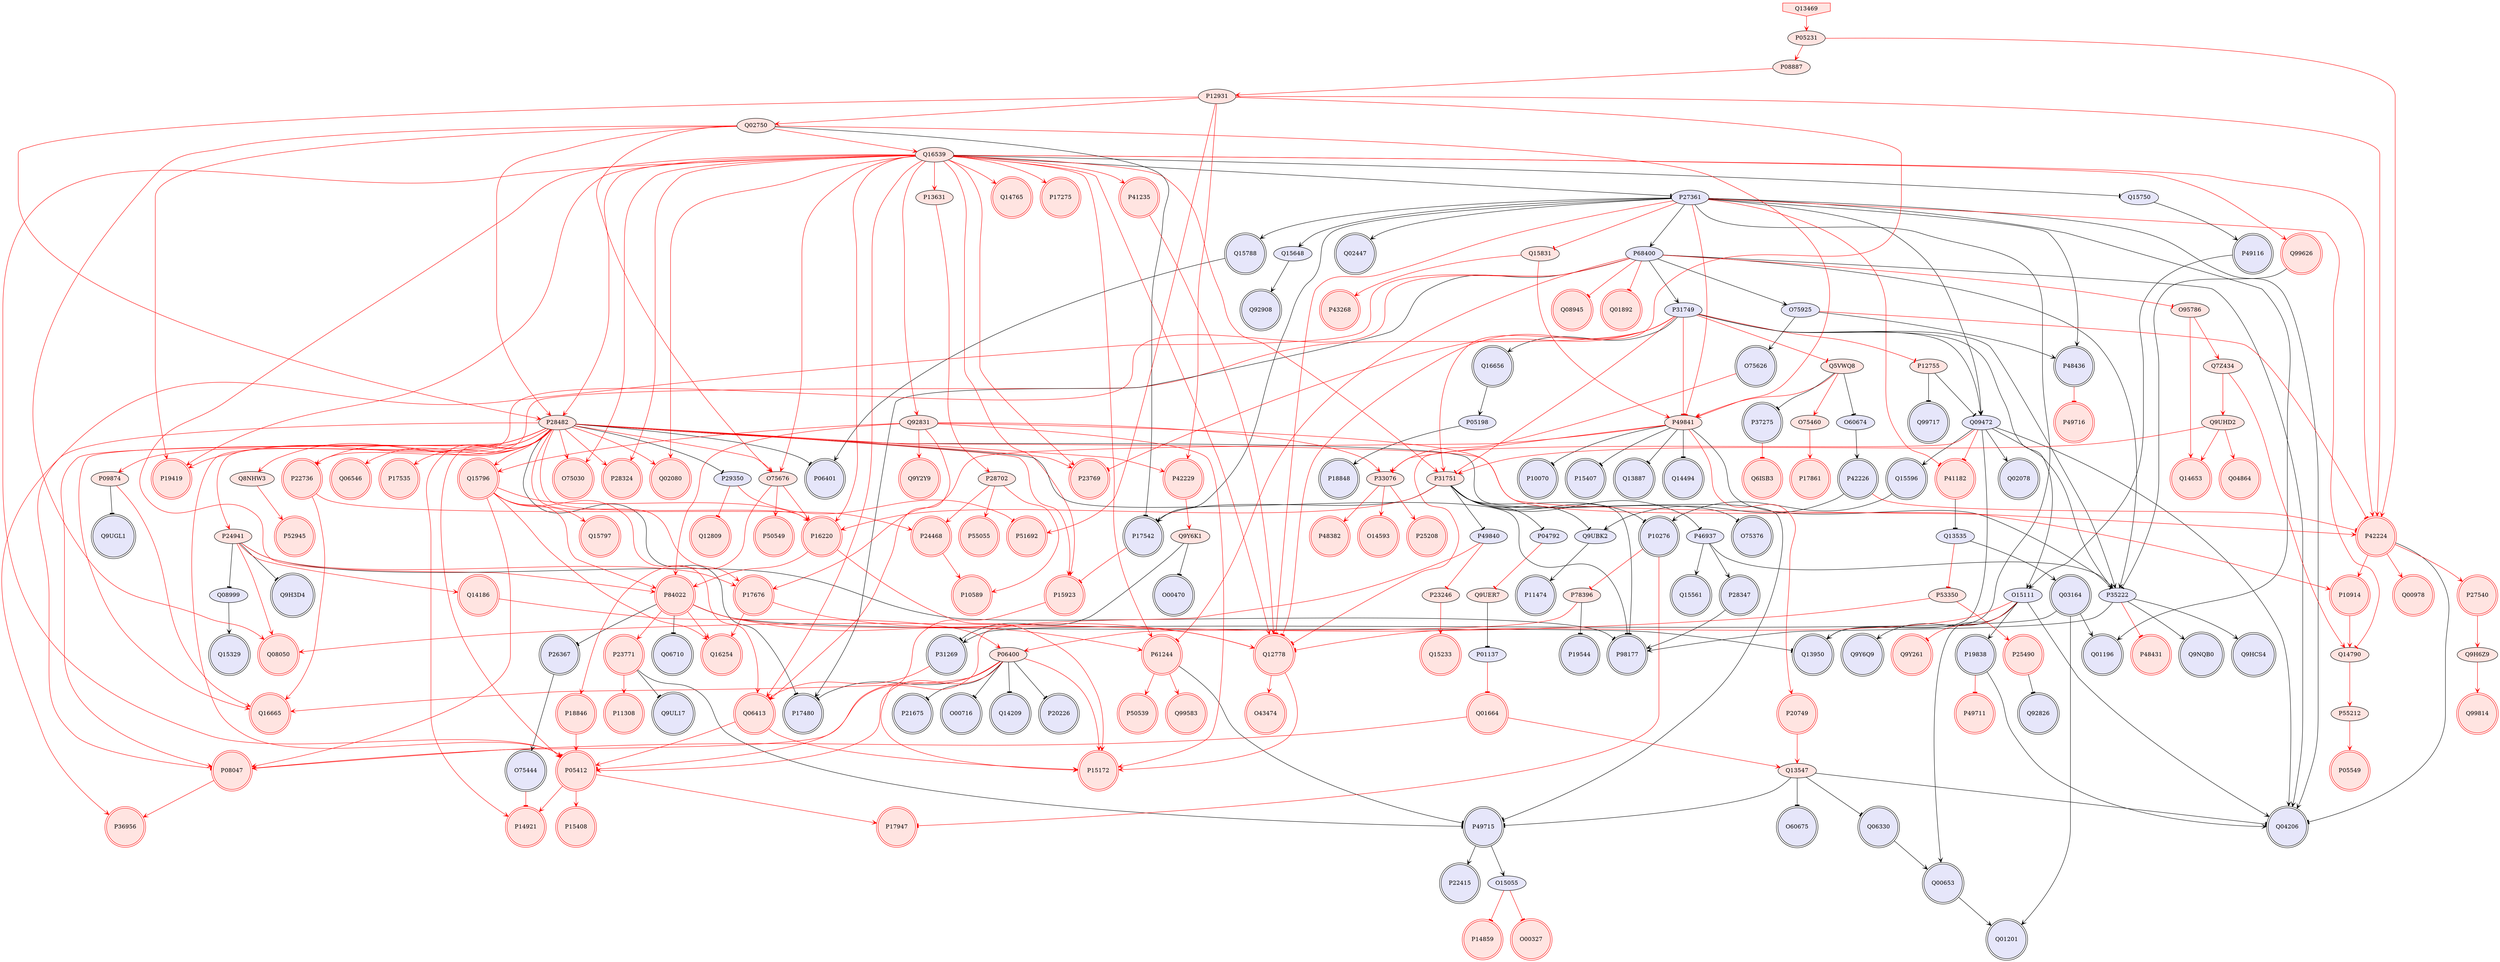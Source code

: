 digraph {

Q09472->Q13950 [penwidth=1, color=black, arrowhead="vee"]
P27361->Q13950 [penwidth=1, color=black, arrowhead="vee"]
P84022->Q13950 [penwidth=1, color=black, arrowhead="tee"]
P31751->P04792 [penwidth=1, color=black, arrowhead="tee"]
O15111->Q00653 [penwidth=1, color=black, arrowhead="vee"]
P49116->O15111 [penwidth=1, color=black, arrowhead="vee"]
O15111->P19838 [penwidth=1, color=black, arrowhead="vee"]
O15111->Q9Y6Q9 [penwidth=1, color=black, arrowhead="vee"]
P31749->O15111 [penwidth=1, color=black, arrowhead="vee"]
O15111->Q04206 [penwidth=1, color=black, arrowhead="vee"]
P12755->Q99717 [penwidth=1, color=black, arrowhead="tee"]
P27361->Q09472 [penwidth=1, color=black, arrowhead="vee"]
Q09472->P35222 [penwidth=1, color=black, arrowhead="vee"]
P31749->Q09472 [penwidth=1, color=black, arrowhead="vee"]
Q09472->Q15596 [penwidth=1, color=black, arrowhead="vee"]
Q09472->Q02078 [penwidth=1, color=black, arrowhead="vee"]
Q09472->Q04206 [penwidth=1, color=black, arrowhead="vee"]
P12755->Q09472 [penwidth=1, color=black, arrowhead="tee"]
P27361->Q15788 [penwidth=1, color=black, arrowhead="vee"]
P27361->P68400 [penwidth=1, color=black, arrowhead="vee"]
P27361->Q04206 [penwidth=1, color=black, arrowhead="vee"]
P27361->Q01196 [penwidth=1, color=black, arrowhead="vee"]
P27361->Q02447 [penwidth=1, color=black, arrowhead="vee"]
Q16539->P27361 [penwidth=1, color=black, arrowhead="tee"]
P27361->P17542 [penwidth=1, color=black, arrowhead="vee"]
P27361->Q15648 [penwidth=1, color=black, arrowhead="vee"]
Q16656->P05198 [penwidth=1, color=black, arrowhead="vee"]
P31749->Q16656 [penwidth=1, color=black, arrowhead="vee"]
P46937->P35222 [penwidth=1, color=black, arrowhead="vee"]
P35222->Q9NQB0 [penwidth=1, color=black, arrowhead="vee"]
P31749->P35222 [penwidth=1, color=black, arrowhead="vee"]
P68400->P35222 [penwidth=1, color=black, arrowhead="vee"]
P49841->P35222 [penwidth=1, color=black, arrowhead="tee"]
P35222->P98177 [penwidth=1, color=black, arrowhead="vee"]
Q99626->P35222 [penwidth=1, color=black, arrowhead="tee"]
P35222->Q9HCS4 [penwidth=1, color=black, arrowhead="vee"]
Q00653->Q01201 [penwidth=1, color=black, arrowhead="vee"]
P31751->P46937 [penwidth=1, color=black, arrowhead="tee"]
P46937->Q15561 [penwidth=1, color=black, arrowhead="vee"]
P46937->P28347 [penwidth=1, color=black, arrowhead="vee"]
Q15750->P49116 [penwidth=1, color=black, arrowhead="vee"]
P23771->P49715 [penwidth=1, color=black, arrowhead="tee"]
P61244->P49715 [penwidth=1, color=black, arrowhead="tee"]
P49715->P22415 [penwidth=1, color=black, arrowhead="vee"]
P28482->P49715 [penwidth=1, color=black, arrowhead="tee"]
P19838->Q04206 [penwidth=1, color=black, arrowhead="vee"]
P06400->O00716 [penwidth=1, color=black, arrowhead="tee"]
P49841->P10070 [penwidth=1, color=black, arrowhead="tee"]
P24941->Q08999 [penwidth=1, color=black, arrowhead="tee"]
Q08999->Q15329 [penwidth=1, color=black, arrowhead="vee"]
P31751->O75376 [penwidth=1, color=black, arrowhead="tee"]
P06400->Q14209 [penwidth=1, color=black, arrowhead="tee"]
P28482->P29350 [penwidth=1, color=black, arrowhead="tee"]
P24941->Q9H3D4 [penwidth=1, color=black, arrowhead="tee"]
P24941->P98177 [penwidth=1, color=black, arrowhead="tee"]
P06400->P20226 [penwidth=1, color=black, arrowhead="tee"]
P31751->P49840 [penwidth=1, color=black, arrowhead="tee"]
P68400->O75925 [penwidth=1, color=black, arrowhead="vee"]
O75925->P48436 [penwidth=1, color=black, arrowhead="vee"]
O75925->O75626 [penwidth=1, color=black, arrowhead="vee"]
P42224->Q04206 [penwidth=1, color=black, arrowhead="tee"]
Q15788->P06401 [penwidth=1, color=black, arrowhead="vee"]
Q15596->P10276 [penwidth=1, color=black, arrowhead="vee"]
P31751->P10276 [penwidth=1, color=black, arrowhead="tee"]
P68400->P31749 [penwidth=1, color=black, arrowhead="vee"]
Q13547->Q06330 [penwidth=1, color=black, arrowhead="tee"]
Q13535->Q03164 [penwidth=1, color=black, arrowhead="vee"]
P41182->Q13535 [penwidth=1, color=black, arrowhead="tee"]
P26367->O75444 [penwidth=1, color=black, arrowhead="vee"]
P23771->Q9UL17 [penwidth=1, color=black, arrowhead="tee"]
Q13547->O60675 [penwidth=1, color=black, arrowhead="tee"]
Q13547->Q04206 [penwidth=1, color=black, arrowhead="tee"]
Q03164->Q01201 [penwidth=1, color=black, arrowhead="vee"]
O60674->P42226 [penwidth=1, color=black, arrowhead="vee"]
P31751->Q9UBK2 [penwidth=1, color=black, arrowhead="tee"]
P31751->P98177 [penwidth=1, color=black, arrowhead="tee"]
P31751->P17542 [penwidth=1, color=black, arrowhead="tee"]
P68400->Q04206 [penwidth=1, color=black, arrowhead="vee"]
P68400->P17480 [penwidth=1, color=black, arrowhead="vee"]
Q02750->P17542 [penwidth=1, color=black, arrowhead="tee"]
P49841->P15407 [penwidth=1, color=black, arrowhead="tee"]
P84022->Q06710 [penwidth=1, color=black, arrowhead="tee"]
P06400->P21675 [penwidth=1, color=black, arrowhead="tee"]
P06400->P17480 [penwidth=1, color=black, arrowhead="tee"]
P28482->P06401 [penwidth=1, color=black, arrowhead="tee"]
Q9UBK2->P11474 [penwidth=1, color=black, arrowhead="vee"]
P84022->P26367 [penwidth=1, color=black, arrowhead="tee"]
Q03164->P31269 [penwidth=1, color=black, arrowhead="vee"]
Q03164->Q01196 [penwidth=1, color=black, arrowhead="vee"]
P09874->Q9UGL1 [penwidth=1, color=black, arrowhead="tee"]
Q16539->Q15750 [penwidth=1, color=black, arrowhead="tee"]
P49841->Q13887 [penwidth=1, color=black, arrowhead="tee"]
P49841->Q14494 [penwidth=1, color=black, arrowhead="tee"]
P28482->P98177 [penwidth=1, color=black, arrowhead="tee"]
Q5VWQ8->O60674 [penwidth=1, color=black, arrowhead="tee"]
Q9UER7->P01137 [penwidth=1, color=black, arrowhead="tee"]
P28482->P17480 [penwidth=1, color=black, arrowhead="tee"]
Q15648->Q92908 [penwidth=1, color=black, arrowhead="vee"]
P28347->P98177 [penwidth=1, color=black, arrowhead="vee"]
Q13547->P49715 [penwidth=1, color=black, arrowhead="tee"]
P49715->O15055 [penwidth=1, color=black, arrowhead="vee"]
P25490->Q92826 [penwidth=1, color=black, arrowhead="tee"]
Q5VWQ8->P37275 [penwidth=1, color=black, arrowhead="tee"]
Q06330->Q00653 [penwidth=1, color=black, arrowhead="vee"]
P42226->Q9UBK2 [penwidth=1, color=black, arrowhead="vee"]
P05198->P18848 [penwidth=1, color=black, arrowhead="vee"]
P27361->P48436 [penwidth=1, color=black, arrowhead="vee"]
Q9Y6K1->O00470 [penwidth=1, color=black, arrowhead="tee"]
Q9Y6K1->P31269 [penwidth=1, color=black, arrowhead="tee"]
P78396->P19544 [penwidth=1, color=black, arrowhead="tee"]
P12931->P51692 [penwidth=1, color=red, arrowhead="vee"]
P08887->P12931 [penwidth=1, color=red, arrowhead="vee"]
P12931->P42224 [penwidth=1, color=red, arrowhead="vee"]
P12931->P31751 [penwidth=1, color=red, arrowhead="vee"]
P12931->Q02750 [penwidth=1, color=red, arrowhead="vee"]
P12931->P42229 [penwidth=1, color=red, arrowhead="vee"]
P12931->P28482 [penwidth=1, color=red, arrowhead="vee"]
Q14790->P55212 [penwidth=1, color=red, arrowhead="vee"]
P55212->P05549 [penwidth=1, color=red, arrowhead="vee"]
O75460->P17861 [penwidth=1, color=red, arrowhead="vee"]
P04792->Q9UER7 [penwidth=1, color=red, arrowhead="tee"]
P24941->Q08050 [penwidth=1, color=red, arrowhead="vee"]
P53350->Q08050 [penwidth=1, color=red, arrowhead="vee"]
Q02750->Q08050 [penwidth=1, color=red, arrowhead="vee"]
O15111->Q12778 [penwidth=1, color=red, arrowhead="tee"]
O15111->Q9Y261 [penwidth=1, color=red, arrowhead="tee"]
O15055->P14859 [penwidth=1, color=red, arrowhead="tee"]
Q09472->Q12778 [penwidth=1, color=red, arrowhead="tee"]
Q09472->P41182 [penwidth=1, color=red, arrowhead="tee"]
O15055->O00327 [penwidth=1, color=red, arrowhead="tee"]
P27361->Q14790 [penwidth=1, color=red, arrowhead="tee"]
P27361->Q15831 [penwidth=1, color=red, arrowhead="tee"]
P27361->Q12778 [penwidth=1, color=red, arrowhead="tee"]
P27361->P49841 [penwidth=1, color=red, arrowhead="tee"]
P27361->P41182 [penwidth=1, color=red, arrowhead="tee"]
Q15796->Q15797 [penwidth=1, color=red, arrowhead="vee"]
Q15796->P16220 [penwidth=1, color=red, arrowhead="vee"]
Q92831->Q15796 [penwidth=1, color=red, arrowhead="vee"]
Q15796->P84022 [penwidth=1, color=red, arrowhead="vee"]
Q15796->P08047 [penwidth=1, color=red, arrowhead="vee"]
Q15796->Q16254 [penwidth=1, color=red, arrowhead="vee"]
P28482->Q15796 [penwidth=1, color=red, arrowhead="vee"]
Q15796->Q06413 [penwidth=1, color=red, arrowhead="vee"]
P42229->Q9Y6K1 [penwidth=1, color=red, arrowhead="vee"]
P29350->P51692 [penwidth=1, color=red, arrowhead="tee"]
P35222->P48431 [penwidth=1, color=red, arrowhead="tee"]
P10914->Q14790 [penwidth=1, color=red, arrowhead="vee"]
Q7Z434->Q14790 [penwidth=1, color=red, arrowhead="vee"]
P42224->P27540 [penwidth=1, color=red, arrowhead="vee"]
P27540->Q9H6Z9 [penwidth=1, color=red, arrowhead="vee"]
O75676->P16220 [penwidth=1, color=red, arrowhead="vee"]
P31751->P16220 [penwidth=1, color=red, arrowhead="vee"]
P16220->P84022 [penwidth=1, color=red, arrowhead="vee"]
Q16539->P16220 [penwidth=1, color=red, arrowhead="vee"]
P28482->P16220 [penwidth=1, color=red, arrowhead="vee"]
Q5VWQ8->O75460 [penwidth=1, color=red, arrowhead="vee"]
Q92831->P15172 [penwidth=1, color=red, arrowhead="vee"]
Q92831->P10914 [penwidth=1, color=red, arrowhead="vee"]
Q92831->P84022 [penwidth=1, color=red, arrowhead="vee"]
Q16539->Q92831 [penwidth=1, color=red, arrowhead="vee"]
Q92831->Q06413 [penwidth=1, color=red, arrowhead="vee"]
Q92831->P33076 [penwidth=1, color=red, arrowhead="vee"]
Q92831->Q9Y2Y9 [penwidth=1, color=red, arrowhead="vee"]
P53350->P25490 [penwidth=1, color=red, arrowhead="vee"]
P08047->P36956 [penwidth=1, color=red, arrowhead="vee"]
P28482->P36956 [penwidth=1, color=red, arrowhead="vee"]
P23246->Q15233 [penwidth=1, color=red, arrowhead="vee"]
Q15831->P49841 [penwidth=1, color=red, arrowhead="vee"]
Q15831->P43268 [penwidth=1, color=red, arrowhead="vee"]
P05231->P08887 [penwidth=1, color=red, arrowhead="vee"]
P29350->Q12809 [penwidth=1, color=red, arrowhead="tee"]
O75676->P18846 [penwidth=1, color=red, arrowhead="vee"]
Q02750->O75676 [penwidth=1, color=red, arrowhead="vee"]
Q16539->O75676 [penwidth=1, color=red, arrowhead="vee"]
P28482->O75676 [penwidth=1, color=red, arrowhead="vee"]
O75676->P50549 [penwidth=1, color=red, arrowhead="vee"]
P24941->P17676 [penwidth=1, color=red, arrowhead="vee"]
P28482->P24941 [penwidth=1, color=red, arrowhead="vee"]
P24941->Q14186 [penwidth=1, color=red, arrowhead="vee"]
Q16539->Q14765 [penwidth=1, color=red, arrowhead="vee"]
Q12778->O43474 [penwidth=1, color=red, arrowhead="vee"]
P31749->Q12778 [penwidth=1, color=red, arrowhead="tee"]
P17676->Q12778 [penwidth=1, color=red, arrowhead="vee"]
P84022->Q12778 [penwidth=1, color=red, arrowhead="vee"]
Q16539->Q12778 [penwidth=1, color=red, arrowhead="vee"]
P41235->Q12778 [penwidth=1, color=red, arrowhead="vee"]
P49840->P05412 [penwidth=1, color=red, arrowhead="tee"]
P49840->P23246 [penwidth=1, color=red, arrowhead="tee"]
Q9UHD2->Q14653 [penwidth=1, color=red, arrowhead="vee"]
O95786->Q14653 [penwidth=1, color=red, arrowhead="vee"]
O75925->P42224 [penwidth=1, color=red, arrowhead="tee"]
P42226->P42224 [penwidth=1, color=red, arrowhead="tee"]
P42224->P10914 [penwidth=1, color=red, arrowhead="vee"]
Q16539->P42224 [penwidth=1, color=red, arrowhead="vee"]
P05231->P42224 [penwidth=1, color=red, arrowhead="vee"]
P28482->P42224 [penwidth=1, color=red, arrowhead="vee"]
P42224->Q00978 [penwidth=1, color=red, arrowhead="vee"]
P18846->P05412 [penwidth=1, color=red, arrowhead="vee"]
P68400->P05412 [penwidth=1, color=red, arrowhead="tee"]
P06400->P05412 [penwidth=1, color=red, arrowhead="vee"]
P05412->P17947 [penwidth=1, color=red, arrowhead="vee"]
Q16539->P05412 [penwidth=1, color=red, arrowhead="vee"]
P28482->P05412 [penwidth=1, color=red, arrowhead="vee"]
P05412->P14921 [penwidth=1, color=red, arrowhead="vee"]
P05412->P15408 [penwidth=1, color=red, arrowhead="vee"]
P10276->P17947 [penwidth=1, color=red, arrowhead="tee"]
P06400->P15172 [penwidth=1, color=red, arrowhead="vee"]
P15923->P15172 [penwidth=1, color=red, arrowhead="vee"]
Q06413->P15172 [penwidth=1, color=red, arrowhead="vee"]
P31749->P31751 [penwidth=1, color=red, arrowhead="tee"]
P31749->P22736 [penwidth=1, color=red, arrowhead="tee"]
P31749->P49841 [penwidth=1, color=red, arrowhead="tee"]
P31749->P12755 [penwidth=1, color=red, arrowhead="tee"]
P31749->Q5VWQ8 [penwidth=1, color=red, arrowhead="tee"]
P31749->P23769 [penwidth=1, color=red, arrowhead="tee"]
Q13535->P53350 [penwidth=1, color=red, arrowhead="tee"]
O75444->P14921 [penwidth=1, color=red, arrowhead="tee"]
P84022->P23771 [penwidth=1, color=red, arrowhead="vee"]
P68400->P61244 [penwidth=1, color=red, arrowhead="tee"]
P61244->Q99583 [penwidth=1, color=red, arrowhead="vee"]
P84022->P61244 [penwidth=1, color=red, arrowhead="vee"]
Q16539->P61244 [penwidth=1, color=red, arrowhead="vee"]
P61244->P50539 [penwidth=1, color=red, arrowhead="vee"]
P20749->Q13547 [penwidth=1, color=red, arrowhead="vee"]
Q01664->Q13547 [penwidth=1, color=red, arrowhead="vee"]
P33076->P25208 [penwidth=1, color=red, arrowhead="vee"]
Q9H6Z9->Q99814 [penwidth=1, color=red, arrowhead="vee"]
Q16539->P31751 [penwidth=1, color=red, arrowhead="vee"]
Q9UHD2->P31751 [penwidth=1, color=red, arrowhead="vee"]
P68400->Q08945 [penwidth=1, color=red, arrowhead="tee"]
P68400->O95786 [penwidth=1, color=red, arrowhead="tee"]
P68400->P08047 [penwidth=1, color=red, arrowhead="tee"]
P68400->Q01892 [penwidth=1, color=red, arrowhead="tee"]
P49841->P20749 [penwidth=1, color=red, arrowhead="vee"]
Q02750->Q16539 [penwidth=1, color=red, arrowhead="vee"]
Q02750->P49841 [penwidth=1, color=red, arrowhead="vee"]
Q02750->P28482 [penwidth=1, color=red, arrowhead="vee"]
Q02750->P19419 [penwidth=1, color=red, arrowhead="vee"]
P06400->Q16665 [penwidth=1, color=red, arrowhead="vee"]
P78396->P06400 [penwidth=1, color=red, arrowhead="vee"]
P06400->P08047 [penwidth=1, color=red, arrowhead="vee"]
Q14186->P06400 [penwidth=1, color=red, arrowhead="vee"]
Q16539->P15923 [penwidth=1, color=red, arrowhead="vee"]
P28482->P15923 [penwidth=1, color=red, arrowhead="vee"]
P17542->P15923 [penwidth=1, color=red, arrowhead="tee"]
P28482->Q06546 [penwidth=1, color=red, arrowhead="vee"]
Q16539->O75030 [penwidth=1, color=red, arrowhead="vee"]
P28482->O75030 [penwidth=1, color=red, arrowhead="vee"]
Q7Z434->Q9UHD2 [penwidth=1, color=red, arrowhead="vee"]
O95786->Q7Z434 [penwidth=1, color=red, arrowhead="vee"]
P28482->P42229 [penwidth=1, color=red, arrowhead="vee"]
P22736->Q16665 [penwidth=1, color=red, arrowhead="vee"]
P09874->Q16665 [penwidth=1, color=red, arrowhead="vee"]
P28482->Q16665 [penwidth=1, color=red, arrowhead="vee"]
P28482->P22736 [penwidth=1, color=red, arrowhead="vee"]
P22736->P24468 [penwidth=1, color=red, arrowhead="vee"]
P49841->P17676 [penwidth=1, color=red, arrowhead="vee"]
P17676->Q16254 [penwidth=1, color=red, arrowhead="vee"]
P28482->P17676 [penwidth=1, color=red, arrowhead="vee"]
Q9UHD2->Q04864 [penwidth=1, color=red, arrowhead="vee"]
Q16539->P17275 [penwidth=1, color=red, arrowhead="vee"]
Q16539->P84022 [penwidth=1, color=red, arrowhead="vee"]
P84022->Q16254 [penwidth=1, color=red, arrowhead="vee"]
P28482->P09874 [penwidth=1, color=red, arrowhead="vee"]
P28482->P17535 [penwidth=1, color=red, arrowhead="vee"]
Q16539->P28482 [penwidth=1, color=red, arrowhead="vee"]
Q16539->P13631 [penwidth=1, color=red, arrowhead="vee"]
Q16539->P41235 [penwidth=1, color=red, arrowhead="vee"]
Q16539->P19419 [penwidth=1, color=red, arrowhead="vee"]
Q16539->P23769 [penwidth=1, color=red, arrowhead="vee"]
Q16539->P28324 [penwidth=1, color=red, arrowhead="vee"]
Q16539->Q02080 [penwidth=1, color=red, arrowhead="vee"]
Q16539->Q99626 [penwidth=1, color=red, arrowhead="vee"]
Q16539->Q06413 [penwidth=1, color=red, arrowhead="vee"]
Q5VWQ8->P49841 [penwidth=1, color=red, arrowhead="vee"]
P49841->P33076 [penwidth=1, color=red, arrowhead="vee"]
P28482->P08047 [penwidth=1, color=red, arrowhead="vee"]
Q01664->P08047 [penwidth=1, color=red, arrowhead="vee"]
P28482->P14921 [penwidth=1, color=red, arrowhead="vee"]
P28482->P19419 [penwidth=1, color=red, arrowhead="vee"]
P28482->P23769 [penwidth=1, color=red, arrowhead="vee"]
P28482->P28324 [penwidth=1, color=red, arrowhead="vee"]
P28482->Q02080 [penwidth=1, color=red, arrowhead="vee"]
P28482->Q8NHW3 [penwidth=1, color=red, arrowhead="vee"]
P13631->P28702 [penwidth=1, color=red, arrowhead="vee"]
P28702->P55055 [penwidth=1, color=red, arrowhead="vee"]
P28702->P24468 [penwidth=1, color=red, arrowhead="vee"]
P28702->P10589 [penwidth=1, color=red, arrowhead="vee"]
P24468->P10589 [penwidth=1, color=red, arrowhead="vee"]
P33076->P48382 [penwidth=1, color=red, arrowhead="vee"]
P33076->O14593 [penwidth=1, color=red, arrowhead="vee"]
P23771->P11308 [penwidth=1, color=red, arrowhead="vee"]
P16220->P15172 [penwidth=1, color=red, arrowhead="vee"]
Q12778->P15172 [penwidth=1, color=red, arrowhead="vee"]
Q06413->P05412 [penwidth=1, color=red, arrowhead="vee"]
P19838->P49711 [penwidth=1, color=red, arrowhead="tee"]
P31269->Q06413 [penwidth=1, color=red, arrowhead="tee"]
P37275->Q6ISB3 [penwidth=1, color=red, arrowhead="tee"]
O75626->P33076 [penwidth=1, color=red, arrowhead="tee"]
Q13469->P05231 [penwidth=1, color=red, arrowhead="vee"]
P10276->P78396 [penwidth=1, color=red, arrowhead="tee"]
P48436->P49716 [penwidth=1, color=red, arrowhead="tee"]
P01137->Q01664 [penwidth=1, color=red, arrowhead="tee"]
Q8NHW3->P52945 [penwidth=1, color=red, arrowhead="vee"]
Q13469 [style=filled, color=red, fillcolor=mistyrose, shape=invhouse];
P27540 [style=filled, color=red, fillcolor=mistyrose, shape=doublecircle];
O00327 [style=filled, color=red, fillcolor=mistyrose, shape=doublecircle];
P18846 [style=filled, color=red, fillcolor=mistyrose, shape=doublecircle];
P18848 [style=filled, color=black, fillcolor=lavender, shape=doublecircle];
P20749 [style=filled, color=red, fillcolor=mistyrose, shape=doublecircle];
P41182 [style=filled, color=red, fillcolor=mistyrose, shape=doublecircle];
Q99626 [style=filled, color=red, fillcolor=mistyrose, shape=doublecircle];
P49715 [style=filled, color=black, fillcolor=lavender, shape=doublecircle];
P17676 [style=filled, color=red, fillcolor=mistyrose, shape=doublecircle];
P49716 [style=filled, color=red, fillcolor=mistyrose, shape=doublecircle];
P16220 [style=filled, color=red, fillcolor=mistyrose, shape=doublecircle];
P49711 [style=filled, color=red, fillcolor=mistyrose, shape=doublecircle];
Q14209 [style=filled, color=black, fillcolor=lavender, shape=doublecircle];
O00716 [style=filled, color=black, fillcolor=lavender, shape=doublecircle];
Q16254 [style=filled, color=red, fillcolor=mistyrose, shape=doublecircle];
Q15329 [style=filled, color=black, fillcolor=lavender, shape=doublecircle];
P19419 [style=filled, color=red, fillcolor=mistyrose, shape=doublecircle];
P28324 [style=filled, color=red, fillcolor=mistyrose, shape=doublecircle];
Q99814 [style=filled, color=red, fillcolor=mistyrose, shape=doublecircle];
P11308 [style=filled, color=red, fillcolor=mistyrose, shape=doublecircle];
Q12809 [style=filled, color=red, fillcolor=mistyrose, shape=doublecircle];
P11474 [style=filled, color=black, fillcolor=lavender, shape=doublecircle];
P14921 [style=filled, color=red, fillcolor=mistyrose, shape=doublecircle];
P50549 [style=filled, color=red, fillcolor=mistyrose, shape=doublecircle];
P43268 [style=filled, color=red, fillcolor=mistyrose, shape=doublecircle];
P15407 [style=filled, color=black, fillcolor=lavender, shape=doublecircle];
P15408 [style=filled, color=red, fillcolor=mistyrose, shape=doublecircle];
Q9Y261 [style=filled, color=red, fillcolor=mistyrose, shape=doublecircle];
Q08050 [style=filled, color=red, fillcolor=mistyrose, shape=doublecircle];
Q12778 [style=filled, color=red, fillcolor=mistyrose, shape=doublecircle];
P98177 [style=filled, color=black, fillcolor=lavender, shape=doublecircle];
Q06546 [style=filled, color=red, fillcolor=mistyrose, shape=doublecircle];
P23769 [style=filled, color=red, fillcolor=mistyrose, shape=doublecircle];
P23771 [style=filled, color=red, fillcolor=mistyrose, shape=doublecircle];
Q92908 [style=filled, color=black, fillcolor=lavender, shape=doublecircle];
P10070 [style=filled, color=black, fillcolor=lavender, shape=doublecircle];
Q6ISB3 [style=filled, color=red, fillcolor=mistyrose, shape=doublecircle];
Q16665 [style=filled, color=red, fillcolor=mistyrose, shape=doublecircle];
P41235 [style=filled, color=red, fillcolor=mistyrose, shape=doublecircle];
P31269 [style=filled, color=black, fillcolor=lavender, shape=doublecircle];
Q92826 [style=filled, color=black, fillcolor=lavender, shape=doublecircle];
P10914 [style=filled, color=red, fillcolor=mistyrose, shape=doublecircle];
Q14653 [style=filled, color=red, fillcolor=mistyrose, shape=doublecircle];
Q00978 [style=filled, color=red, fillcolor=mistyrose, shape=doublecircle];
P05412 [style=filled, color=red, fillcolor=mistyrose, shape=doublecircle];
P17275 [style=filled, color=red, fillcolor=mistyrose, shape=doublecircle];
P17535 [style=filled, color=red, fillcolor=mistyrose, shape=doublecircle];
Q9UGL1 [style=filled, color=black, fillcolor=lavender, shape=doublecircle];
Q9Y2Y9 [style=filled, color=red, fillcolor=mistyrose, shape=doublecircle];
O43474 [style=filled, color=red, fillcolor=mistyrose, shape=doublecircle];
Q13887 [style=filled, color=black, fillcolor=lavender, shape=doublecircle];
Q03164 [style=filled, color=black, fillcolor=lavender, shape=doublecircle];
O75444 [style=filled, color=black, fillcolor=lavender, shape=doublecircle];
O60675 [style=filled, color=black, fillcolor=lavender, shape=doublecircle];
P61244 [style=filled, color=red, fillcolor=mistyrose, shape=doublecircle];
Q02078 [style=filled, color=black, fillcolor=lavender, shape=doublecircle];
Q02080 [style=filled, color=red, fillcolor=mistyrose, shape=doublecircle];
Q06413 [style=filled, color=red, fillcolor=mistyrose, shape=doublecircle];
O00470 [style=filled, color=black, fillcolor=lavender, shape=doublecircle];
O75030 [style=filled, color=red, fillcolor=mistyrose, shape=doublecircle];
Q99583 [style=filled, color=red, fillcolor=mistyrose, shape=doublecircle];
P50539 [style=filled, color=red, fillcolor=mistyrose, shape=doublecircle];
P15172 [style=filled, color=red, fillcolor=mistyrose, shape=doublecircle];
Q15788 [style=filled, color=black, fillcolor=lavender, shape=doublecircle];
Q15596 [style=filled, color=black, fillcolor=lavender, shape=doublecircle];
Q9Y6Q9 [style=filled, color=black, fillcolor=lavender, shape=doublecircle];
O75376 [style=filled, color=black, fillcolor=lavender, shape=doublecircle];
P19838 [style=filled, color=black, fillcolor=lavender, shape=doublecircle];
Q00653 [style=filled, color=black, fillcolor=lavender, shape=doublecircle];
P25208 [style=filled, color=red, fillcolor=mistyrose, shape=doublecircle];
Q15233 [style=filled, color=red, fillcolor=mistyrose, shape=doublecircle];
P55055 [style=filled, color=red, fillcolor=mistyrose, shape=doublecircle];
P49116 [style=filled, color=black, fillcolor=lavender, shape=doublecircle];
P10589 [style=filled, color=red, fillcolor=mistyrose, shape=doublecircle];
P24468 [style=filled, color=red, fillcolor=mistyrose, shape=doublecircle];
P22736 [style=filled, color=red, fillcolor=mistyrose, shape=doublecircle];
Q14494 [style=filled, color=black, fillcolor=lavender, shape=doublecircle];
Q16656 [style=filled, color=black, fillcolor=lavender, shape=doublecircle];
P26367 [style=filled, color=black, fillcolor=lavender, shape=doublecircle];
Q06710 [style=filled, color=black, fillcolor=lavender, shape=doublecircle];
P52945 [style=filled, color=red, fillcolor=mistyrose, shape=doublecircle];
P06401 [style=filled, color=black, fillcolor=lavender, shape=doublecircle];
P14859 [style=filled, color=red, fillcolor=mistyrose, shape=doublecircle];
O75626 [style=filled, color=black, fillcolor=lavender, shape=doublecircle];
P10276 [style=filled, color=black, fillcolor=lavender, shape=doublecircle];
Q06330 [style=filled, color=black, fillcolor=lavender, shape=doublecircle];
Q04864 [style=filled, color=red, fillcolor=mistyrose, shape=doublecircle];
Q04206 [style=filled, color=black, fillcolor=lavender, shape=doublecircle];
Q01201 [style=filled, color=black, fillcolor=lavender, shape=doublecircle];
P48382 [style=filled, color=red, fillcolor=mistyrose, shape=doublecircle];
O14593 [style=filled, color=red, fillcolor=mistyrose, shape=doublecircle];
Q01196 [style=filled, color=black, fillcolor=lavender, shape=doublecircle];
Q13950 [style=filled, color=black, fillcolor=lavender, shape=doublecircle];
Q15797 [style=filled, color=red, fillcolor=mistyrose, shape=doublecircle];
Q15796 [style=filled, color=red, fillcolor=mistyrose, shape=doublecircle];
P84022 [style=filled, color=red, fillcolor=mistyrose, shape=doublecircle];
Q99717 [style=filled, color=black, fillcolor=lavender, shape=doublecircle];
P48431 [style=filled, color=red, fillcolor=mistyrose, shape=doublecircle];
P48436 [style=filled, color=black, fillcolor=lavender, shape=doublecircle];
P08047 [style=filled, color=red, fillcolor=mistyrose, shape=doublecircle];
Q02447 [style=filled, color=black, fillcolor=lavender, shape=doublecircle];
P17947 [style=filled, color=red, fillcolor=mistyrose, shape=doublecircle];
Q01892 [style=filled, color=red, fillcolor=mistyrose, shape=doublecircle];
P36956 [style=filled, color=red, fillcolor=mistyrose, shape=doublecircle];
Q08945 [style=filled, color=red, fillcolor=mistyrose, shape=doublecircle];
P42224 [style=filled, color=red, fillcolor=mistyrose, shape=doublecircle];
Q14765 [style=filled, color=red, fillcolor=mistyrose, shape=doublecircle];
P42229 [style=filled, color=red, fillcolor=mistyrose, shape=doublecircle];
P51692 [style=filled, color=red, fillcolor=mistyrose, shape=doublecircle];
P42226 [style=filled, color=black, fillcolor=lavender, shape=doublecircle];
P21675 [style=filled, color=black, fillcolor=lavender, shape=doublecircle];
P17542 [style=filled, color=black, fillcolor=lavender, shape=doublecircle];
P20226 [style=filled, color=black, fillcolor=lavender, shape=doublecircle];
Q9UL17 [style=filled, color=black, fillcolor=lavender, shape=doublecircle];
P15923 [style=filled, color=red, fillcolor=mistyrose, shape=doublecircle];
Q9HCS4 [style=filled, color=black, fillcolor=lavender, shape=doublecircle];
Q9NQB0 [style=filled, color=black, fillcolor=lavender, shape=doublecircle];
P28347 [style=filled, color=black, fillcolor=lavender, shape=doublecircle];
Q15561 [style=filled, color=black, fillcolor=lavender, shape=doublecircle];
P05549 [style=filled, color=red, fillcolor=mistyrose, shape=doublecircle];
Q01664 [style=filled, color=red, fillcolor=mistyrose, shape=doublecircle];
Q14186 [style=filled, color=red, fillcolor=mistyrose, shape=doublecircle];
Q9H3D4 [style=filled, color=black, fillcolor=lavender, shape=doublecircle];
P17480 [style=filled, color=black, fillcolor=lavender, shape=doublecircle];
P22415 [style=filled, color=black, fillcolor=lavender, shape=doublecircle];
P19544 [style=filled, color=black, fillcolor=lavender, shape=doublecircle];
P17861 [style=filled, color=red, fillcolor=mistyrose, shape=doublecircle];
P25490 [style=filled, color=red, fillcolor=mistyrose, shape=doublecircle];
P37275 [style=filled, color=black, fillcolor=lavender, shape=doublecircle];
Q09472 [style=filled, fillcolor=lavender];
P27361 [style=filled, fillcolor=lavender];
P31751 [style=filled, fillcolor=mistyrose];
O15111 [style=filled, fillcolor=lavender];
P31749 [style=filled, fillcolor=lavender];
P12755 [style=filled, fillcolor=mistyrose];
Q16539 [style=filled, fillcolor=mistyrose];
P46937 [style=filled, fillcolor=lavender];
P35222 [style=filled, fillcolor=lavender];
P68400 [style=filled, fillcolor=lavender];
P49841 [style=filled, fillcolor=mistyrose];
Q15750 [style=filled, fillcolor=lavender];
P28482 [style=filled, fillcolor=mistyrose];
P06400 [style=filled, fillcolor=mistyrose];
P24941 [style=filled, fillcolor=mistyrose];
Q08999 [style=filled, fillcolor=lavender];
O75925 [style=filled, fillcolor=lavender];
Q13547 [style=filled, fillcolor=mistyrose];
Q13535 [style=filled, fillcolor=lavender];
O60674 [style=filled, fillcolor=lavender];
Q02750 [style=filled, fillcolor=mistyrose];
Q9UBK2 [style=filled, fillcolor=lavender];
P09874 [style=filled, fillcolor=mistyrose];
Q5VWQ8 [style=filled, fillcolor=mistyrose];
Q9UER7 [style=filled, fillcolor=mistyrose];
Q15648 [style=filled, fillcolor=lavender];
P05198 [style=filled, fillcolor=lavender];
Q9Y6K1 [style=filled, fillcolor=mistyrose];
P78396 [style=filled, fillcolor=mistyrose];
P12931 [style=filled, fillcolor=mistyrose];
P08887 [style=filled, fillcolor=mistyrose];
Q14790 [style=filled, fillcolor=mistyrose];
P55212 [style=filled, fillcolor=mistyrose];
O75460 [style=filled, fillcolor=mistyrose];
P04792 [style=filled, fillcolor=lavender];
P53350 [style=filled, fillcolor=mistyrose];
O15055 [style=filled, fillcolor=lavender];
Q92831 [style=filled, fillcolor=mistyrose];
P29350 [style=filled, fillcolor=lavender];
Q7Z434 [style=filled, fillcolor=mistyrose];
O75676 [style=filled, fillcolor=mistyrose];
P23246 [style=filled, fillcolor=mistyrose];
Q15831 [style=filled, fillcolor=mistyrose];
P05231 [style=filled, fillcolor=mistyrose];
P49840 [style=filled, fillcolor=lavender];
Q9UHD2 [style=filled, fillcolor=mistyrose];
O95786 [style=filled, fillcolor=mistyrose];
P33076 [style=filled, fillcolor=mistyrose];
Q9H6Z9 [style=filled, fillcolor=mistyrose];
P13631 [style=filled, fillcolor=mistyrose];
P28702 [style=filled, fillcolor=mistyrose];
P01137 [style=filled, fillcolor=lavender];
Q8NHW3 [style=filled, fillcolor=mistyrose];


}
